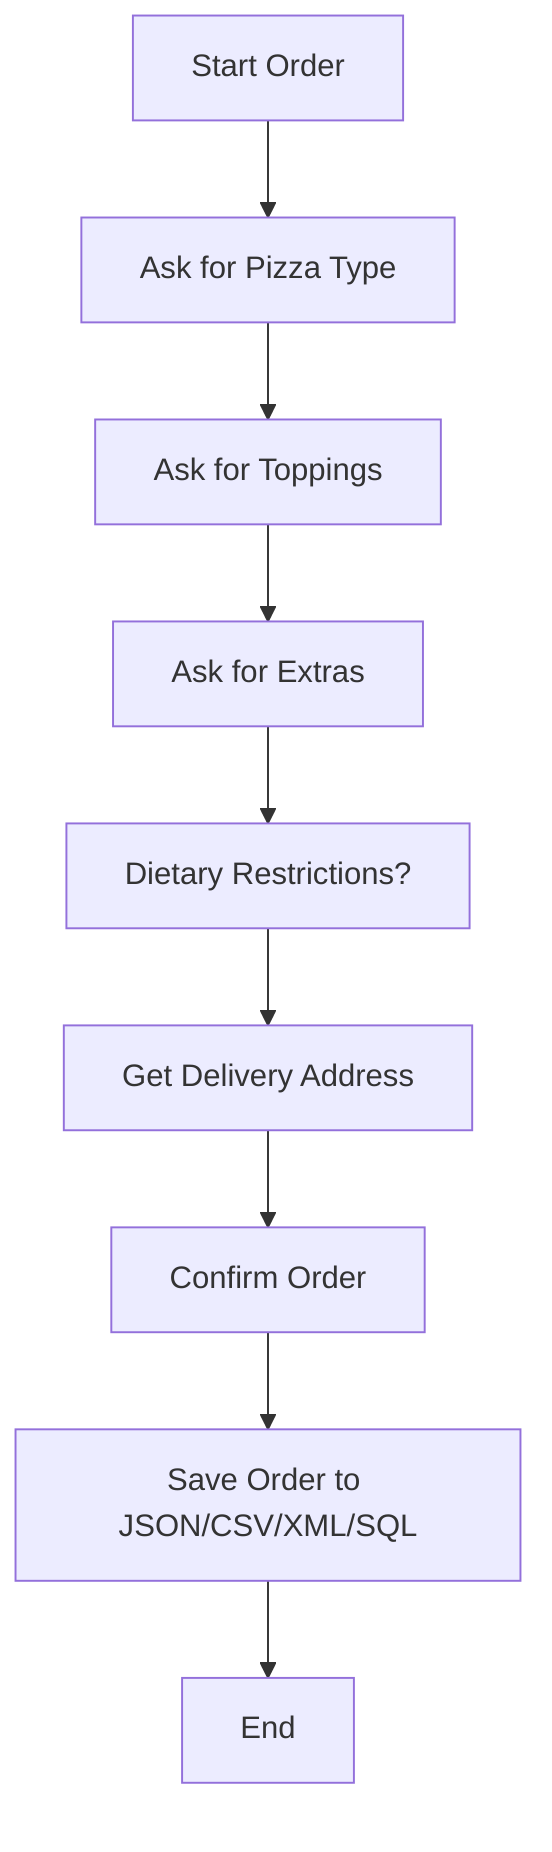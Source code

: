 graph TD
    A[Start Order] --> B[Ask for Pizza Type]
    B --> C[Ask for Toppings]
    C --> D[Ask for Extras]
    D --> E[Dietary Restrictions?]
    E --> F[Get Delivery Address]
    F --> G[Confirm Order]
    G --> H[Save Order to JSON/CSV/XML/SQL]
    H --> I[End]